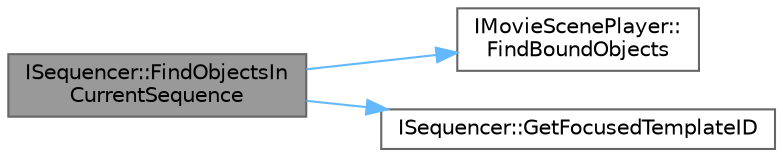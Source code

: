 digraph "ISequencer::FindObjectsInCurrentSequence"
{
 // INTERACTIVE_SVG=YES
 // LATEX_PDF_SIZE
  bgcolor="transparent";
  edge [fontname=Helvetica,fontsize=10,labelfontname=Helvetica,labelfontsize=10];
  node [fontname=Helvetica,fontsize=10,shape=box,height=0.2,width=0.4];
  rankdir="LR";
  Node1 [id="Node000001",label="ISequencer::FindObjectsIn\lCurrentSequence",height=0.2,width=0.4,color="gray40", fillcolor="grey60", style="filled", fontcolor="black",tooltip=" "];
  Node1 -> Node2 [id="edge1_Node000001_Node000002",color="steelblue1",style="solid",tooltip=" "];
  Node2 [id="Node000002",label="IMovieScenePlayer::\lFindBoundObjects",height=0.2,width=0.4,color="grey40", fillcolor="white", style="filled",URL="$dc/d16/classIMovieScenePlayer.html#af7cdc06d305ed8788ce837e173ea09f2",tooltip="Locate objects bound to the specified object guid, in the specified sequence."];
  Node1 -> Node3 [id="edge2_Node000001_Node000003",color="steelblue1",style="solid",tooltip=" "];
  Node3 [id="Node000003",label="ISequencer::GetFocusedTemplateID",height=0.2,width=0.4,color="grey40", fillcolor="white", style="filled",URL="$d7/dde/classISequencer.html#a5a56a198707bb3269e740cf56f348170",tooltip=" "];
}
